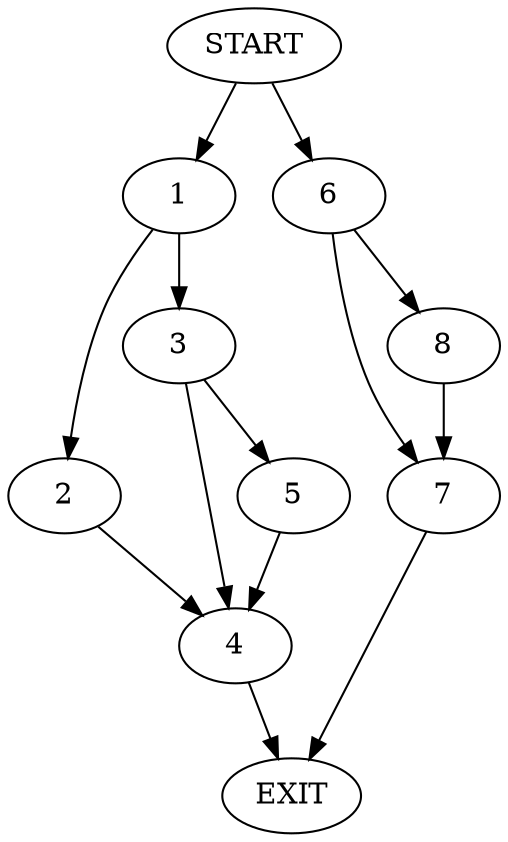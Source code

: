 digraph {
0 [label="START"]
9 [label="EXIT"]
0 -> 1
1 -> 2
1 -> 3
3 -> 4
3 -> 5
2 -> 4
0 -> 6
6 -> 7
6 -> 8
8 -> 7
7 -> 9
4 -> 9
5 -> 4
}
